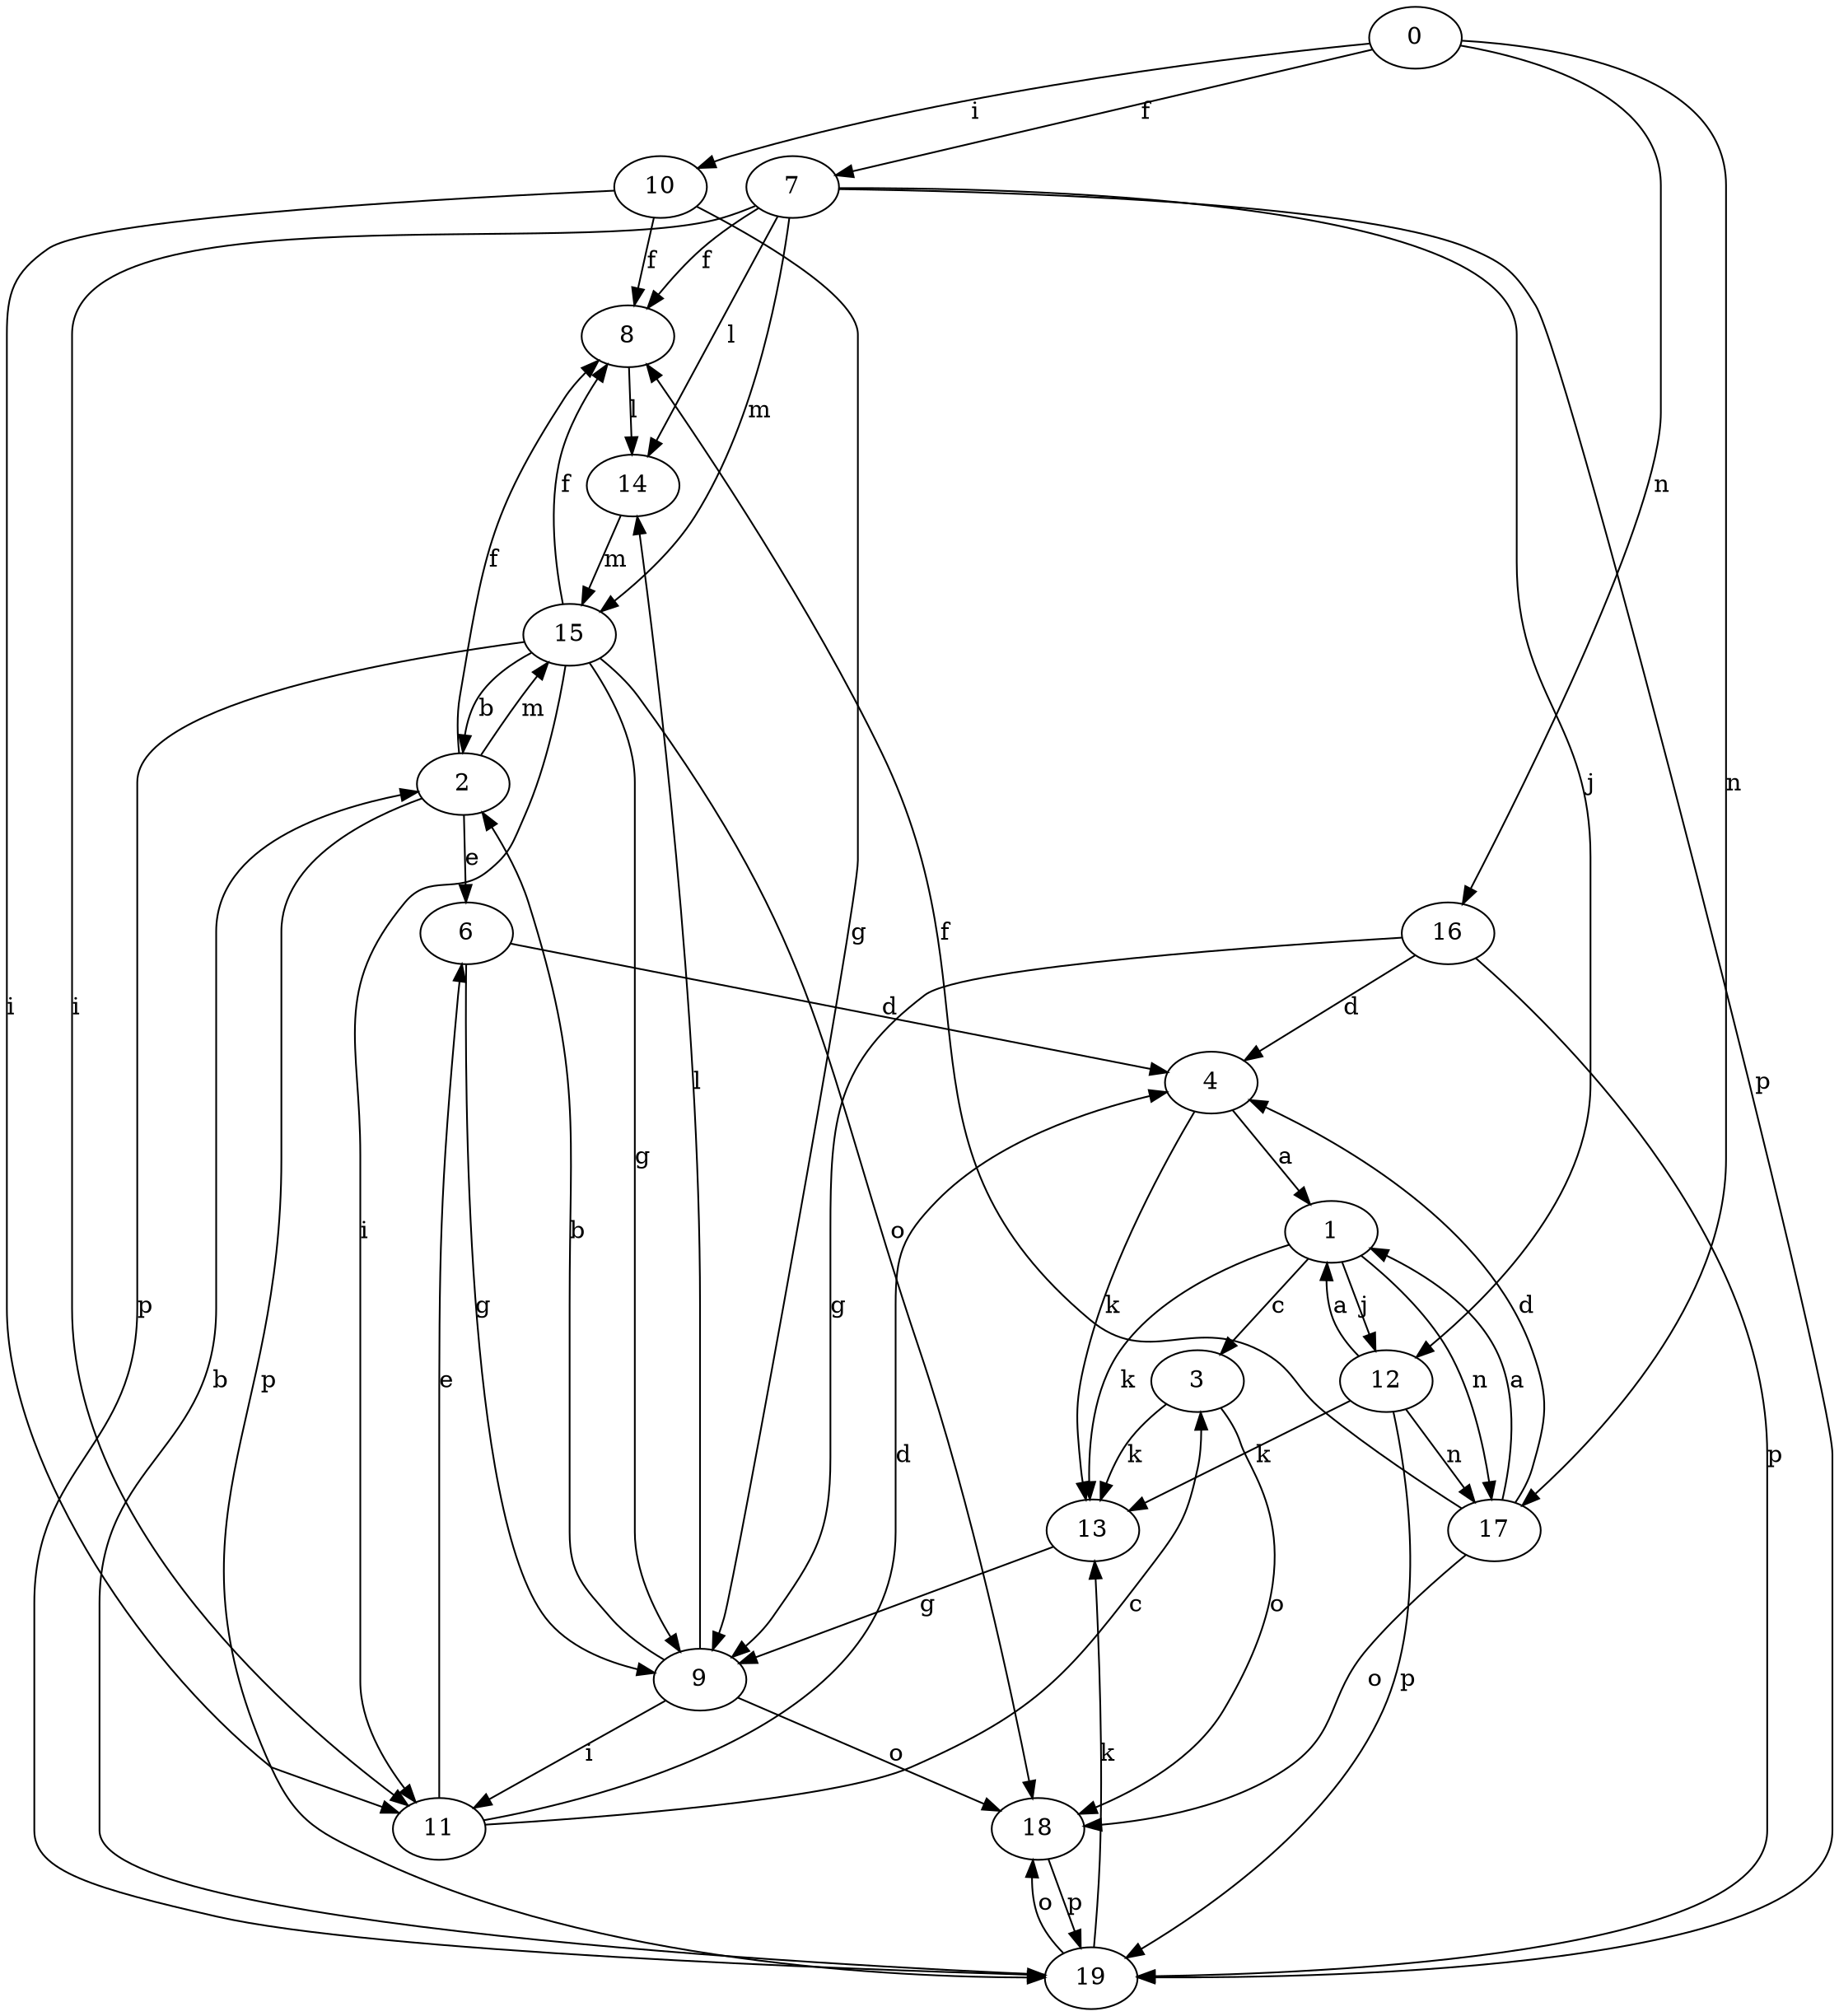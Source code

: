 strict digraph  {
0;
1;
2;
3;
4;
6;
7;
8;
9;
10;
11;
12;
13;
14;
15;
16;
17;
18;
19;
0 -> 7  [label=f];
0 -> 10  [label=i];
0 -> 16  [label=n];
0 -> 17  [label=n];
1 -> 3  [label=c];
1 -> 12  [label=j];
1 -> 13  [label=k];
1 -> 17  [label=n];
2 -> 6  [label=e];
2 -> 8  [label=f];
2 -> 15  [label=m];
2 -> 19  [label=p];
3 -> 13  [label=k];
3 -> 18  [label=o];
4 -> 1  [label=a];
4 -> 13  [label=k];
6 -> 4  [label=d];
6 -> 9  [label=g];
7 -> 8  [label=f];
7 -> 11  [label=i];
7 -> 12  [label=j];
7 -> 14  [label=l];
7 -> 15  [label=m];
7 -> 19  [label=p];
8 -> 14  [label=l];
9 -> 2  [label=b];
9 -> 11  [label=i];
9 -> 14  [label=l];
9 -> 18  [label=o];
10 -> 8  [label=f];
10 -> 9  [label=g];
10 -> 11  [label=i];
11 -> 3  [label=c];
11 -> 4  [label=d];
11 -> 6  [label=e];
12 -> 1  [label=a];
12 -> 13  [label=k];
12 -> 17  [label=n];
12 -> 19  [label=p];
13 -> 9  [label=g];
14 -> 15  [label=m];
15 -> 2  [label=b];
15 -> 8  [label=f];
15 -> 9  [label=g];
15 -> 11  [label=i];
15 -> 18  [label=o];
15 -> 19  [label=p];
16 -> 4  [label=d];
16 -> 9  [label=g];
16 -> 19  [label=p];
17 -> 1  [label=a];
17 -> 4  [label=d];
17 -> 8  [label=f];
17 -> 18  [label=o];
18 -> 19  [label=p];
19 -> 2  [label=b];
19 -> 13  [label=k];
19 -> 18  [label=o];
}
